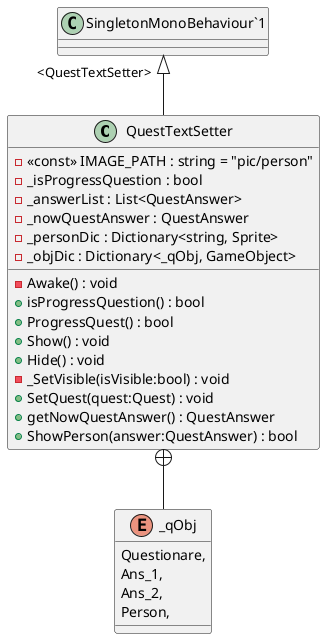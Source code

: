 @startuml
class QuestTextSetter {
    - <<const>> IMAGE_PATH : string = "pic/person"
    - _isProgressQuestion : bool
    - _answerList : List<QuestAnswer>
    - _nowQuestAnswer : QuestAnswer
    - _personDic : Dictionary<string, Sprite>
    - _objDic : Dictionary<_qObj, GameObject>
    - Awake() : void
    + isProgressQuestion() : bool
    + ProgressQuest() : bool
    + Show() : void
    + Hide() : void
    - _SetVisible(isVisible:bool) : void
    + SetQuest(quest:Quest) : void
    + getNowQuestAnswer() : QuestAnswer
    + ShowPerson(answer:QuestAnswer) : bool
}
enum _qObj {
    Questionare,
    Ans_1,
    Ans_2,
    Person,
}
"SingletonMonoBehaviour`1" "<QuestTextSetter>" <|-- QuestTextSetter
QuestTextSetter +-- _qObj
@enduml
